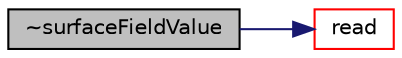 digraph "~surfaceFieldValue"
{
  bgcolor="transparent";
  edge [fontname="Helvetica",fontsize="10",labelfontname="Helvetica",labelfontsize="10"];
  node [fontname="Helvetica",fontsize="10",shape=record];
  rankdir="LR";
  Node7 [label="~surfaceFieldValue",height=0.2,width=0.4,color="black", fillcolor="grey75", style="filled", fontcolor="black"];
  Node7 -> Node8 [color="midnightblue",fontsize="10",style="solid",fontname="Helvetica"];
  Node8 [label="read",height=0.2,width=0.4,color="red",URL="$a24185.html#afac0600fef97b05534a595ce00b272ed",tooltip="Read from dictionary. "];
}
